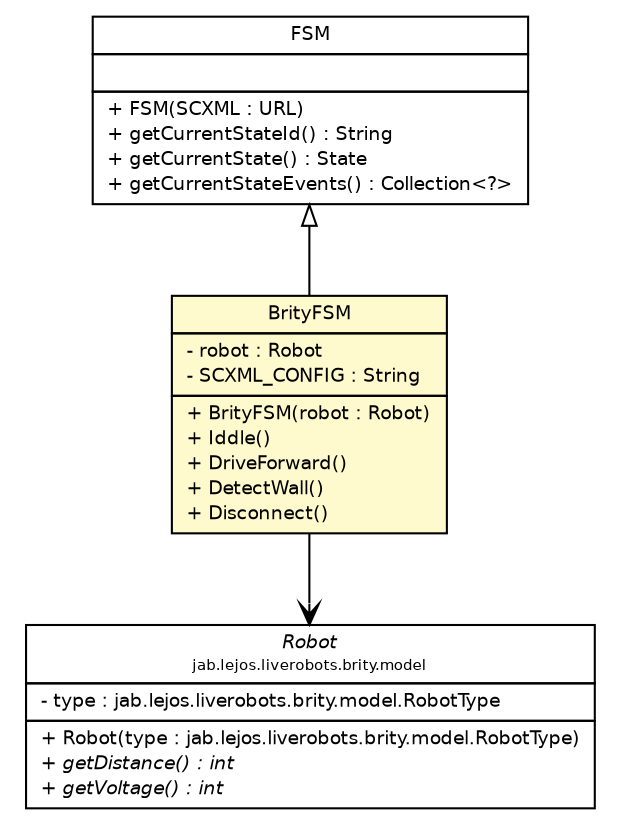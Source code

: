 #!/usr/local/bin/dot
#
# Class diagram 
# Generated by UMLGraph version R5_6 (http://www.umlgraph.org/)
#

digraph G {
	edge [fontname="Helvetica",fontsize=10,labelfontname="Helvetica",labelfontsize=10];
	node [fontname="Helvetica",fontsize=10,shape=plaintext];
	nodesep=0.25;
	ranksep=0.5;
	// jab.lejos.liverobots.brity.fsm.BrityFSM
	c131 [label=<<table title="jab.lejos.liverobots.brity.fsm.BrityFSM" border="0" cellborder="1" cellspacing="0" cellpadding="2" port="p" bgcolor="lemonChiffon" href="./BrityFSM.html">
		<tr><td><table border="0" cellspacing="0" cellpadding="1">
<tr><td align="center" balign="center"> BrityFSM </td></tr>
		</table></td></tr>
		<tr><td><table border="0" cellspacing="0" cellpadding="1">
<tr><td align="left" balign="left"> - robot : Robot </td></tr>
<tr><td align="left" balign="left"> - SCXML_CONFIG : String </td></tr>
		</table></td></tr>
		<tr><td><table border="0" cellspacing="0" cellpadding="1">
<tr><td align="left" balign="left"> + BrityFSM(robot : Robot) </td></tr>
<tr><td align="left" balign="left"> + Iddle() </td></tr>
<tr><td align="left" balign="left"> + DriveForward() </td></tr>
<tr><td align="left" balign="left"> + DetectWall() </td></tr>
<tr><td align="left" balign="left"> + Disconnect() </td></tr>
		</table></td></tr>
		</table>>, URL="./BrityFSM.html", fontname="Helvetica", fontcolor="black", fontsize=9.0];
	// jab.lejos.liverobots.brity.fsm.FSM
	c132 [label=<<table title="jab.lejos.liverobots.brity.fsm.FSM" border="0" cellborder="1" cellspacing="0" cellpadding="2" port="p" href="./FSM.html">
		<tr><td><table border="0" cellspacing="0" cellpadding="1">
<tr><td align="center" balign="center"> FSM </td></tr>
		</table></td></tr>
		<tr><td><table border="0" cellspacing="0" cellpadding="1">
<tr><td align="left" balign="left">  </td></tr>
		</table></td></tr>
		<tr><td><table border="0" cellspacing="0" cellpadding="1">
<tr><td align="left" balign="left"> + FSM(SCXML : URL) </td></tr>
<tr><td align="left" balign="left"> + getCurrentStateId() : String </td></tr>
<tr><td align="left" balign="left"> + getCurrentState() : State </td></tr>
<tr><td align="left" balign="left"> + getCurrentStateEvents() : Collection&lt;?&gt; </td></tr>
		</table></td></tr>
		</table>>, URL="./FSM.html", fontname="Helvetica", fontcolor="black", fontsize=9.0];
	// jab.lejos.liverobots.brity.model.Robot
	c136 [label=<<table title="jab.lejos.liverobots.brity.model.Robot" border="0" cellborder="1" cellspacing="0" cellpadding="2" port="p" href="../model/Robot.html">
		<tr><td><table border="0" cellspacing="0" cellpadding="1">
<tr><td align="center" balign="center"><font face="Helvetica-Oblique"> Robot </font></td></tr>
<tr><td align="center" balign="center"><font point-size="7.0"> jab.lejos.liverobots.brity.model </font></td></tr>
		</table></td></tr>
		<tr><td><table border="0" cellspacing="0" cellpadding="1">
<tr><td align="left" balign="left"> - type : jab.lejos.liverobots.brity.model.RobotType </td></tr>
		</table></td></tr>
		<tr><td><table border="0" cellspacing="0" cellpadding="1">
<tr><td align="left" balign="left"> + Robot(type : jab.lejos.liverobots.brity.model.RobotType) </td></tr>
<tr><td align="left" balign="left"><font face="Helvetica-Oblique" point-size="9.0"> + getDistance() : int </font></td></tr>
<tr><td align="left" balign="left"><font face="Helvetica-Oblique" point-size="9.0"> + getVoltage() : int </font></td></tr>
		</table></td></tr>
		</table>>, URL="../model/Robot.html", fontname="Helvetica", fontcolor="black", fontsize=9.0];
	//jab.lejos.liverobots.brity.fsm.BrityFSM extends jab.lejos.liverobots.brity.fsm.FSM
	c132:p -> c131:p [dir=back,arrowtail=empty];
	// jab.lejos.liverobots.brity.fsm.BrityFSM NAVASSOC jab.lejos.liverobots.brity.model.Robot
	c131:p -> c136:p [taillabel="", label="", headlabel="", fontname="Helvetica", fontcolor="black", fontsize=10.0, color="black", arrowhead=open];
}

